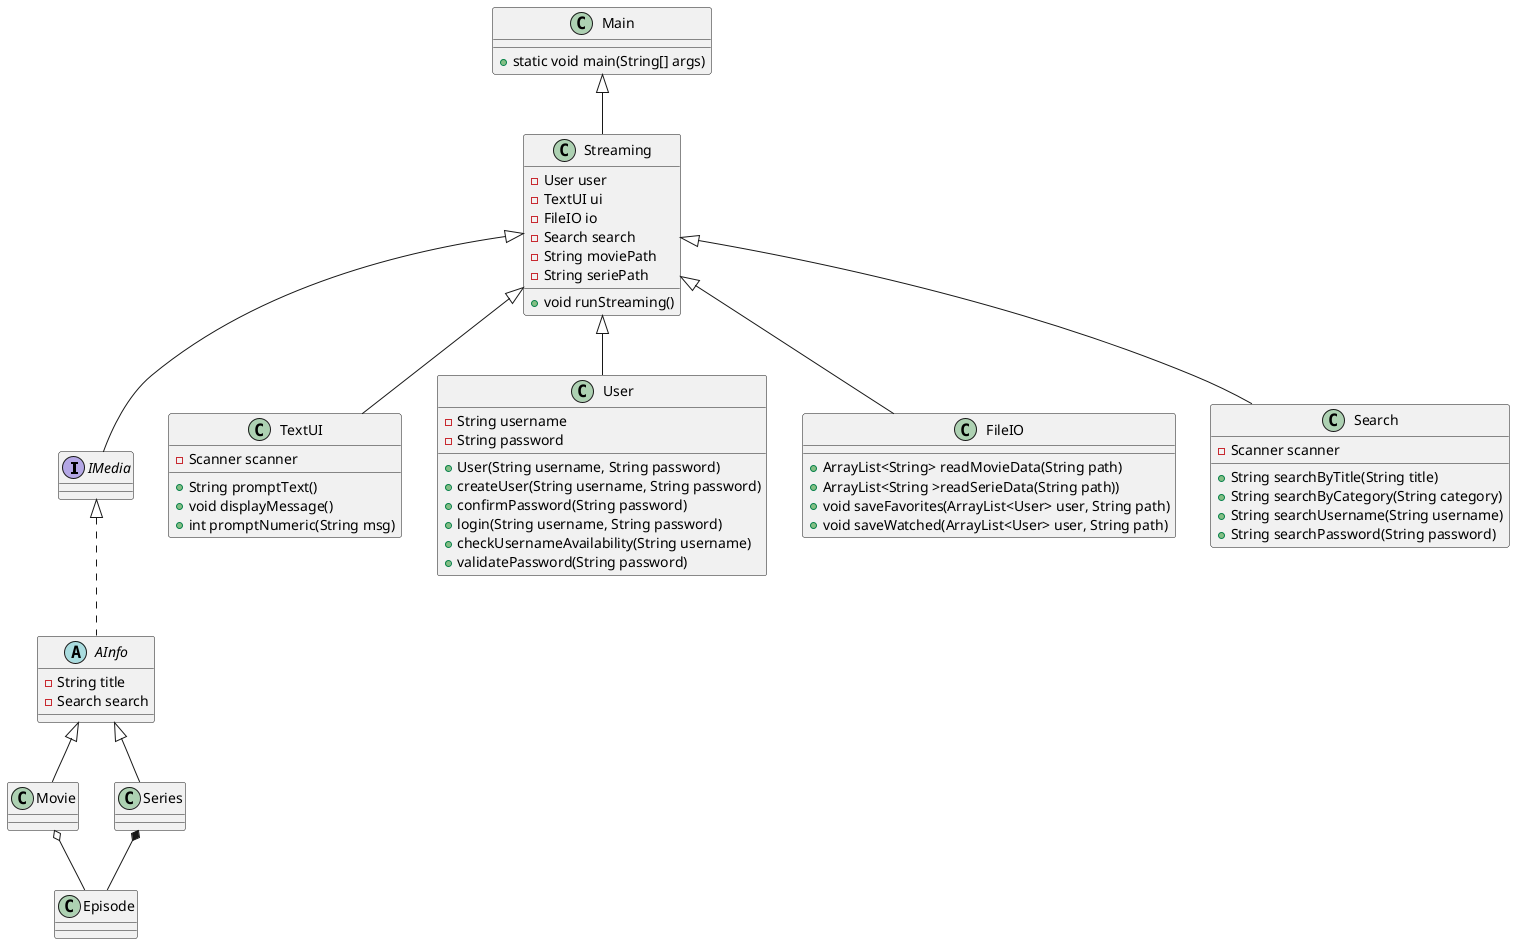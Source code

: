 @startuml

interface IMedia {
}

abstract AInfo {
- String title
- Search search
}

class Movie {
}


class Series {
}

class TextUI {
- Scanner scanner
+ String promptText()
+ void displayMessage()
+ int promptNumeric(String msg)
}

class User {
- String username
- String password
+ User(String username, String password)
'Methods
+ createUser(String username, String password)
+ confirmPassword(String password)
+ login(String username, String password)
+ checkUsernameAvailability(String username)
+ validatePassword(String password)
}

class Streaming {
- User user
- TextUI ui
- FileIO io
- Search search
- String moviePath
- String seriePath
+ void runStreaming()
}

class Main {
+ static void main(String[] args)
}

class FileIO {
+ ArrayList<String> readMovieData(String path)
+ ArrayList<String >readSerieData(String path))
+ void saveFavorites(ArrayList<User> user, String path)
+ void saveWatched(ArrayList<User> user, String path)
}

class Search {
- Scanner scanner
+ String searchByTitle(String title)
+ String searchByCategory(String category)
+ String searchUsername(String username)
+ String searchPassword(String password)
}
class Episode{

}

Main <|-- Streaming
Streaming <|-- IMedia
Streaming <|-- User
Streaming <|-- Search
Streaming <|-- TextUI
IMedia <|.. AInfo
Streaming <|-- FileIO
AInfo <|-- Movie
AInfo <|-- Series
Series *-- Episode
Movie o-- Episode

@enduml